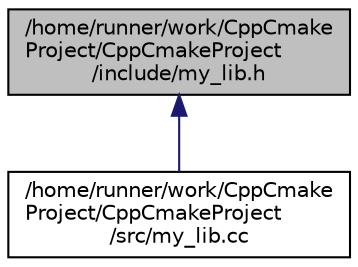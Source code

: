 digraph "/home/runner/work/CppCmakeProject/CppCmakeProject/include/my_lib.h"
{
  edge [fontname="Helvetica",fontsize="10",labelfontname="Helvetica",labelfontsize="10"];
  node [fontname="Helvetica",fontsize="10",shape=record];
  Node2 [label="/home/runner/work/CppCmake\lProject/CppCmakeProject\l/include/my_lib.h",height=0.2,width=0.4,color="black", fillcolor="grey75", style="filled", fontcolor="black"];
  Node2 -> Node3 [dir="back",color="midnightblue",fontsize="10",style="solid",fontname="Helvetica"];
  Node3 [label="/home/runner/work/CppCmake\lProject/CppCmakeProject\l/src/my_lib.cc",height=0.2,width=0.4,color="black", fillcolor="white", style="filled",URL="$my__lib_8cc.html"];
}
